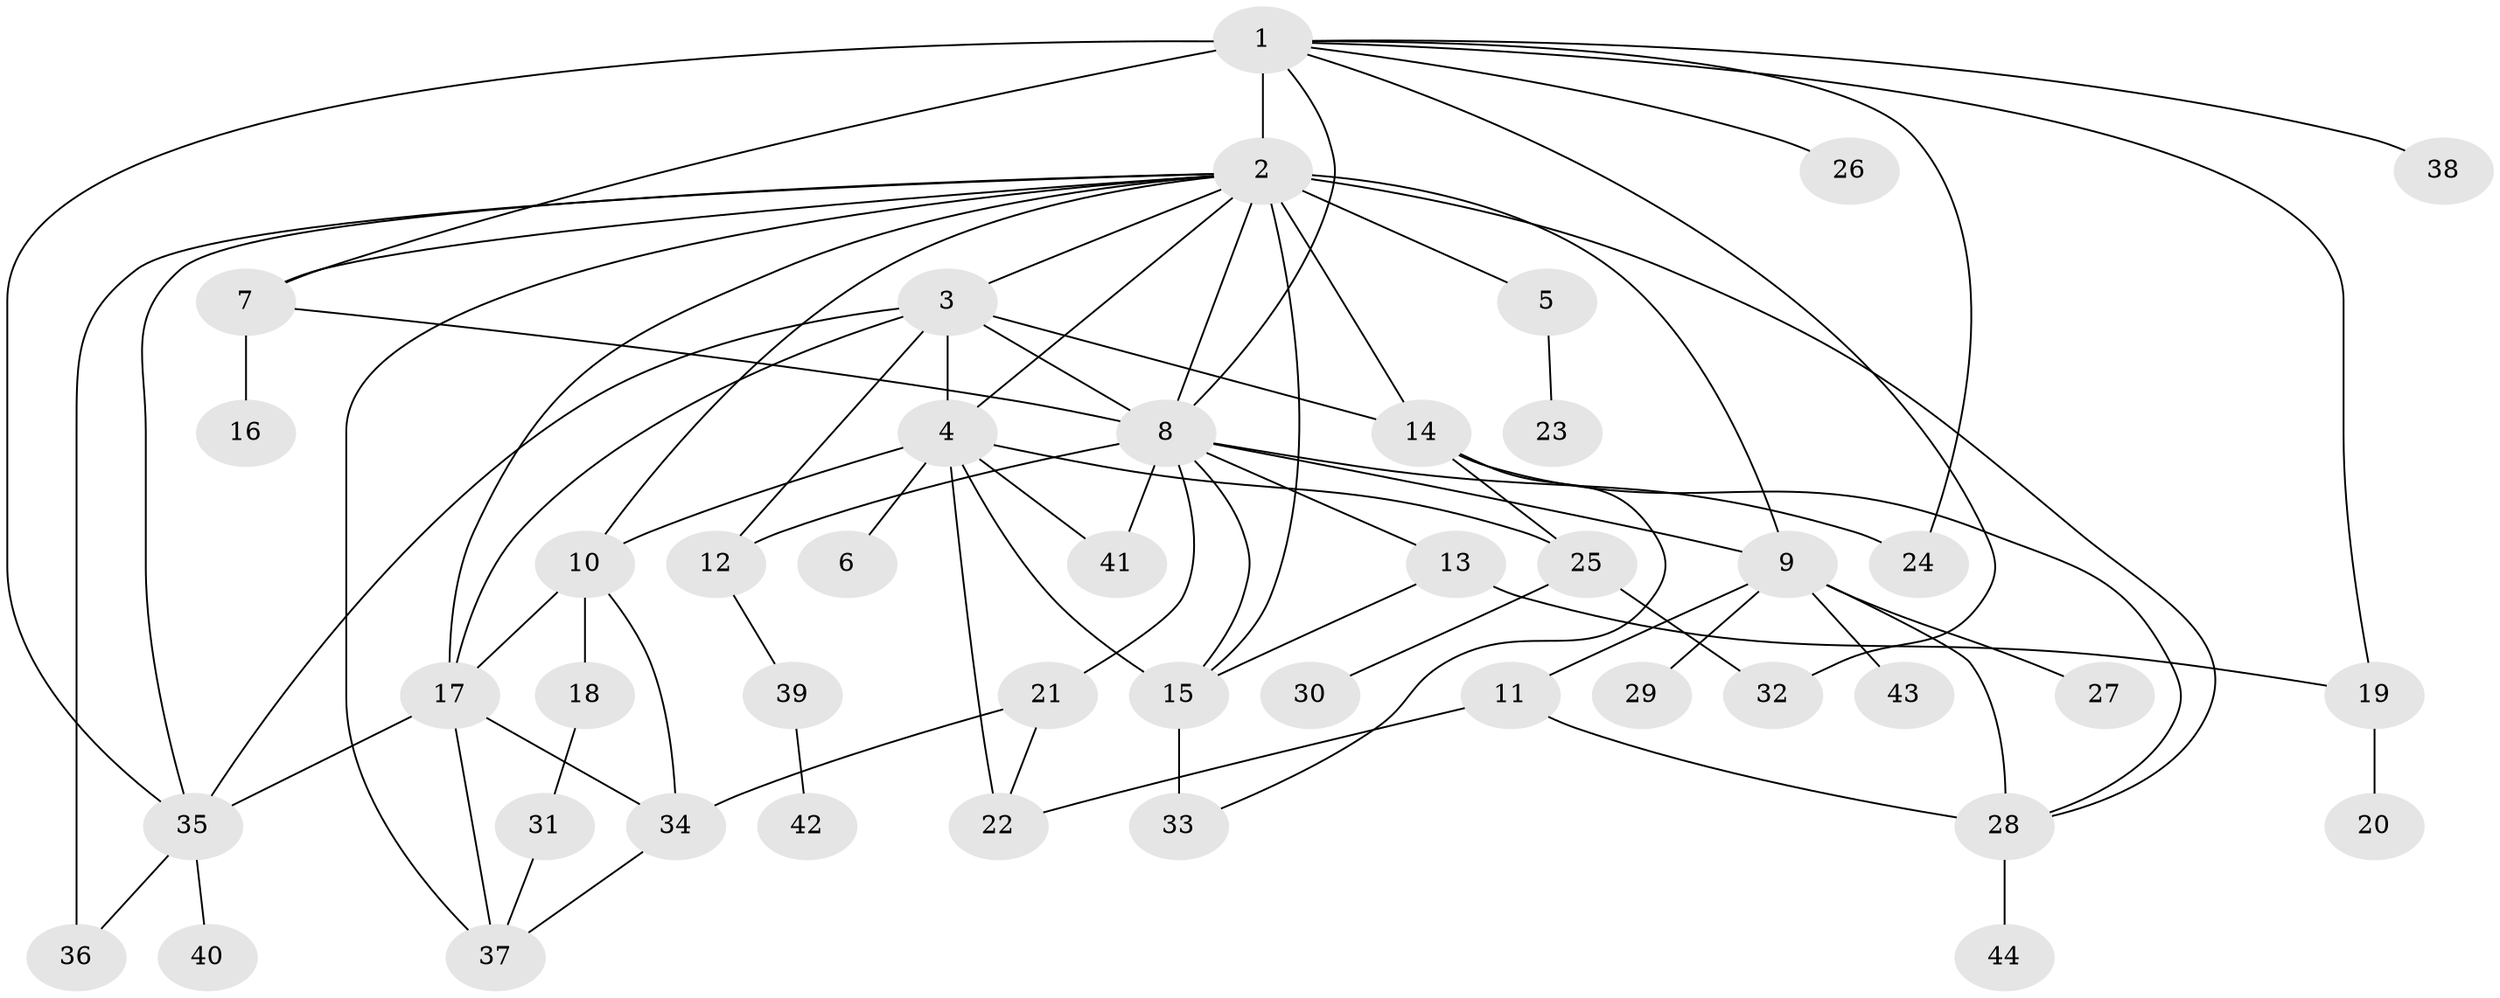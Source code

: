 // original degree distribution, {1: 0.44545454545454544, 45: 0.00909090909090909, 6: 0.03636363636363636, 8: 0.03636363636363636, 3: 0.13636363636363635, 7: 0.00909090909090909, 19: 0.00909090909090909, 9: 0.00909090909090909, 2: 0.20909090909090908, 5: 0.03636363636363636, 4: 0.06363636363636363}
// Generated by graph-tools (version 1.1) at 2025/50/03/04/25 22:50:03]
// undirected, 44 vertices, 77 edges
graph export_dot {
  node [color=gray90,style=filled];
  1;
  2;
  3;
  4;
  5;
  6;
  7;
  8;
  9;
  10;
  11;
  12;
  13;
  14;
  15;
  16;
  17;
  18;
  19;
  20;
  21;
  22;
  23;
  24;
  25;
  26;
  27;
  28;
  29;
  30;
  31;
  32;
  33;
  34;
  35;
  36;
  37;
  38;
  39;
  40;
  41;
  42;
  43;
  44;
  1 -- 2 [weight=19.0];
  1 -- 7 [weight=1.0];
  1 -- 8 [weight=3.0];
  1 -- 19 [weight=1.0];
  1 -- 24 [weight=1.0];
  1 -- 26 [weight=1.0];
  1 -- 32 [weight=1.0];
  1 -- 35 [weight=1.0];
  1 -- 38 [weight=1.0];
  2 -- 3 [weight=1.0];
  2 -- 4 [weight=2.0];
  2 -- 5 [weight=1.0];
  2 -- 7 [weight=1.0];
  2 -- 8 [weight=1.0];
  2 -- 9 [weight=1.0];
  2 -- 10 [weight=1.0];
  2 -- 14 [weight=1.0];
  2 -- 15 [weight=2.0];
  2 -- 17 [weight=2.0];
  2 -- 28 [weight=1.0];
  2 -- 35 [weight=1.0];
  2 -- 36 [weight=1.0];
  2 -- 37 [weight=2.0];
  3 -- 4 [weight=1.0];
  3 -- 8 [weight=1.0];
  3 -- 12 [weight=1.0];
  3 -- 14 [weight=1.0];
  3 -- 17 [weight=1.0];
  3 -- 35 [weight=1.0];
  4 -- 6 [weight=1.0];
  4 -- 10 [weight=2.0];
  4 -- 15 [weight=1.0];
  4 -- 22 [weight=2.0];
  4 -- 25 [weight=1.0];
  4 -- 41 [weight=1.0];
  5 -- 23 [weight=1.0];
  7 -- 8 [weight=1.0];
  7 -- 16 [weight=1.0];
  8 -- 9 [weight=1.0];
  8 -- 12 [weight=6.0];
  8 -- 13 [weight=1.0];
  8 -- 15 [weight=1.0];
  8 -- 21 [weight=1.0];
  8 -- 24 [weight=1.0];
  8 -- 41 [weight=1.0];
  9 -- 11 [weight=1.0];
  9 -- 27 [weight=1.0];
  9 -- 28 [weight=1.0];
  9 -- 29 [weight=1.0];
  9 -- 43 [weight=1.0];
  10 -- 17 [weight=2.0];
  10 -- 18 [weight=4.0];
  10 -- 34 [weight=1.0];
  11 -- 22 [weight=1.0];
  11 -- 28 [weight=2.0];
  12 -- 39 [weight=1.0];
  13 -- 15 [weight=1.0];
  13 -- 19 [weight=3.0];
  14 -- 25 [weight=1.0];
  14 -- 28 [weight=1.0];
  14 -- 33 [weight=1.0];
  15 -- 33 [weight=2.0];
  17 -- 34 [weight=1.0];
  17 -- 35 [weight=1.0];
  17 -- 37 [weight=1.0];
  18 -- 31 [weight=1.0];
  19 -- 20 [weight=1.0];
  21 -- 22 [weight=1.0];
  21 -- 34 [weight=1.0];
  25 -- 30 [weight=1.0];
  25 -- 32 [weight=1.0];
  28 -- 44 [weight=1.0];
  31 -- 37 [weight=1.0];
  34 -- 37 [weight=2.0];
  35 -- 36 [weight=1.0];
  35 -- 40 [weight=1.0];
  39 -- 42 [weight=1.0];
}
